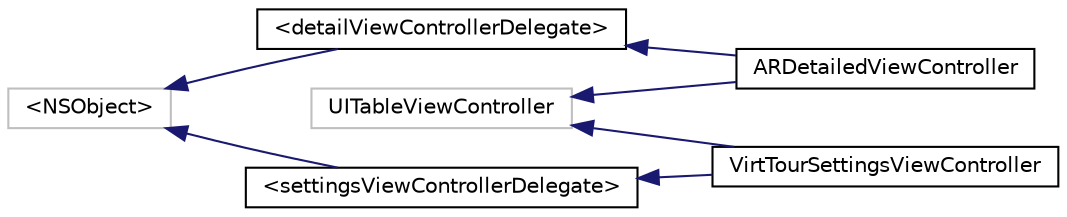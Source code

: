 digraph "Graphical Class Hierarchy"
{
  edge [fontname="Helvetica",fontsize="10",labelfontname="Helvetica",labelfontsize="10"];
  node [fontname="Helvetica",fontsize="10",shape=record];
  rankdir="LR";
  Node1 [label="\<NSObject\>",height=0.2,width=0.4,color="grey75", fillcolor="white", style="filled"];
  Node1 -> Node2 [dir="back",color="midnightblue",fontsize="10",style="solid",fontname="Helvetica"];
  Node2 [label="\<detailViewControllerDelegate\>",height=0.2,width=0.4,color="black", fillcolor="white", style="filled",URL="$protocoldetail_view_controller_delegate-p.html"];
  Node2 -> Node3 [dir="back",color="midnightblue",fontsize="10",style="solid",fontname="Helvetica"];
  Node3 [label="ARDetailedViewController",height=0.2,width=0.4,color="black", fillcolor="white", style="filled",URL="$interface_a_r_detailed_view_controller.html"];
  Node1 -> Node4 [dir="back",color="midnightblue",fontsize="10",style="solid",fontname="Helvetica"];
  Node4 [label="\<settingsViewControllerDelegate\>",height=0.2,width=0.4,color="black", fillcolor="white", style="filled",URL="$protocolsettings_view_controller_delegate-p.html"];
  Node4 -> Node5 [dir="back",color="midnightblue",fontsize="10",style="solid",fontname="Helvetica"];
  Node5 [label="VirtTourSettingsViewController",height=0.2,width=0.4,color="black", fillcolor="white", style="filled",URL="$interface_virt_tour_settings_view_controller.html"];
  Node6 [label="UITableViewController",height=0.2,width=0.4,color="grey75", fillcolor="white", style="filled"];
  Node6 -> Node3 [dir="back",color="midnightblue",fontsize="10",style="solid",fontname="Helvetica"];
  Node6 -> Node5 [dir="back",color="midnightblue",fontsize="10",style="solid",fontname="Helvetica"];
}
